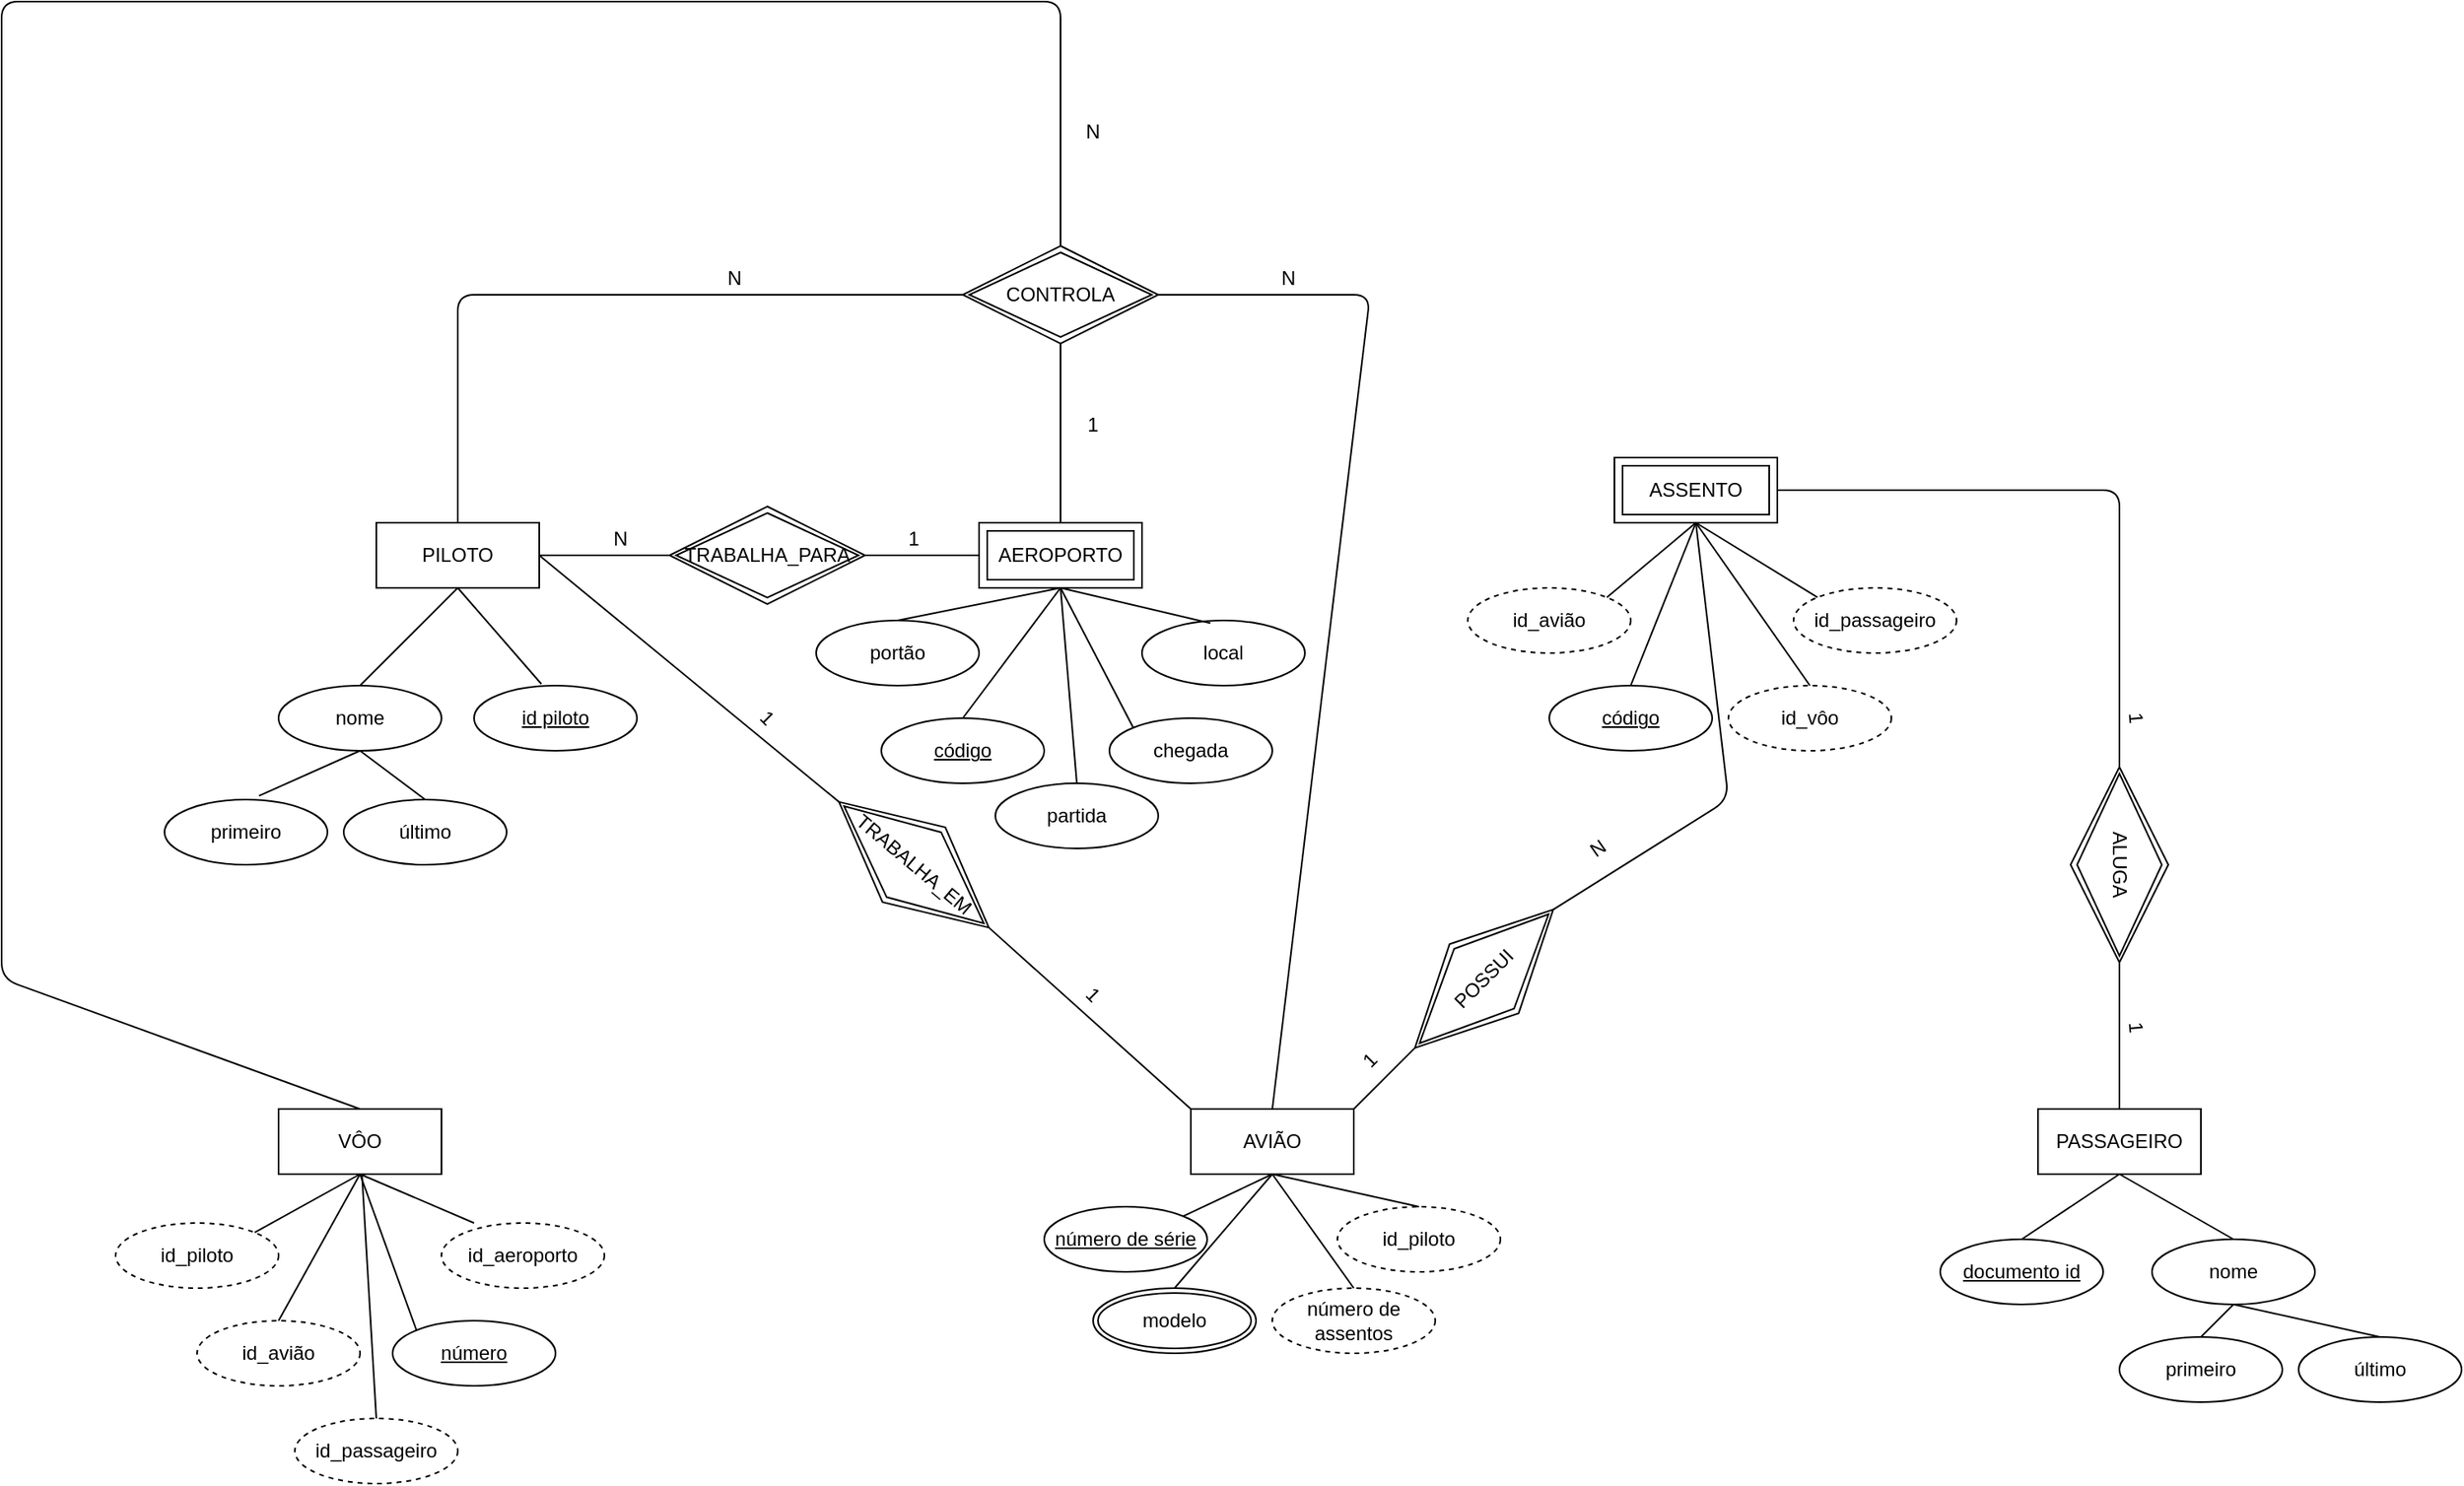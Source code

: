 <mxfile version="13.7.3" type="device"><diagram id="VXrz9GTYBQ880By6NlA6" name="Página-1"><mxGraphModel dx="2224" dy="2563" grid="1" gridSize="10" guides="1" tooltips="1" connect="1" arrows="1" fold="1" page="1" pageScale="1" pageWidth="1200" pageHeight="1920" math="0" shadow="0"><root><mxCell id="0"/><mxCell id="1" parent="0"/><mxCell id="HJxXHxfT89RtLJsmFYxL-1" value="PASSAGEIRO" style="whiteSpace=wrap;html=1;align=center;" vertex="1" parent="1"><mxGeometry x="290" y="40" width="100" height="40" as="geometry"/></mxCell><mxCell id="HJxXHxfT89RtLJsmFYxL-2" value="nome" style="ellipse;whiteSpace=wrap;html=1;align=center;" vertex="1" parent="1"><mxGeometry x="360" y="120" width="100" height="40" as="geometry"/></mxCell><mxCell id="HJxXHxfT89RtLJsmFYxL-3" value="documento id" style="ellipse;whiteSpace=wrap;html=1;align=center;fontStyle=4;" vertex="1" parent="1"><mxGeometry x="230" y="120" width="100" height="40" as="geometry"/></mxCell><mxCell id="HJxXHxfT89RtLJsmFYxL-4" value="" style="endArrow=none;html=1;exitX=0.5;exitY=0;exitDx=0;exitDy=0;entryX=0.5;entryY=1;entryDx=0;entryDy=0;" edge="1" parent="1" source="HJxXHxfT89RtLJsmFYxL-3" target="HJxXHxfT89RtLJsmFYxL-1"><mxGeometry width="50" height="50" relative="1" as="geometry"><mxPoint x="370" y="280" as="sourcePoint"/><mxPoint x="420" y="230" as="targetPoint"/></mxGeometry></mxCell><mxCell id="HJxXHxfT89RtLJsmFYxL-5" value="" style="endArrow=none;html=1;exitX=0.5;exitY=0;exitDx=0;exitDy=0;entryX=0.5;entryY=1;entryDx=0;entryDy=0;" edge="1" parent="1" source="HJxXHxfT89RtLJsmFYxL-2" target="HJxXHxfT89RtLJsmFYxL-1"><mxGeometry width="50" height="50" relative="1" as="geometry"><mxPoint x="370" y="280" as="sourcePoint"/><mxPoint x="420" y="230" as="targetPoint"/></mxGeometry></mxCell><mxCell id="HJxXHxfT89RtLJsmFYxL-6" value="primeiro" style="ellipse;whiteSpace=wrap;html=1;align=center;" vertex="1" parent="1"><mxGeometry x="340" y="180" width="100" height="40" as="geometry"/></mxCell><mxCell id="HJxXHxfT89RtLJsmFYxL-7" value="último" style="ellipse;whiteSpace=wrap;html=1;align=center;" vertex="1" parent="1"><mxGeometry x="450" y="180" width="100" height="40" as="geometry"/></mxCell><mxCell id="HJxXHxfT89RtLJsmFYxL-8" value="" style="endArrow=none;html=1;exitX=0.5;exitY=0;exitDx=0;exitDy=0;entryX=0.5;entryY=1;entryDx=0;entryDy=0;" edge="1" parent="1" source="HJxXHxfT89RtLJsmFYxL-6" target="HJxXHxfT89RtLJsmFYxL-2"><mxGeometry width="50" height="50" relative="1" as="geometry"><mxPoint x="370" y="280" as="sourcePoint"/><mxPoint x="420" y="230" as="targetPoint"/></mxGeometry></mxCell><mxCell id="HJxXHxfT89RtLJsmFYxL-9" value="" style="endArrow=none;html=1;exitX=0.5;exitY=0;exitDx=0;exitDy=0;entryX=0.5;entryY=1;entryDx=0;entryDy=0;" edge="1" parent="1" source="HJxXHxfT89RtLJsmFYxL-7" target="HJxXHxfT89RtLJsmFYxL-2"><mxGeometry width="50" height="50" relative="1" as="geometry"><mxPoint x="370" y="280" as="sourcePoint"/><mxPoint x="420" y="230" as="targetPoint"/></mxGeometry></mxCell><mxCell id="HJxXHxfT89RtLJsmFYxL-10" value="AVIÃO" style="whiteSpace=wrap;html=1;align=center;" vertex="1" parent="1"><mxGeometry x="-230" y="40" width="100" height="40" as="geometry"/></mxCell><mxCell id="HJxXHxfT89RtLJsmFYxL-11" value="número de série" style="ellipse;whiteSpace=wrap;html=1;align=center;fontStyle=4;" vertex="1" parent="1"><mxGeometry x="-320" y="100" width="100" height="40" as="geometry"/></mxCell><mxCell id="HJxXHxfT89RtLJsmFYxL-13" value="modelo" style="ellipse;shape=doubleEllipse;margin=3;whiteSpace=wrap;html=1;align=center;" vertex="1" parent="1"><mxGeometry x="-290" y="150" width="100" height="40" as="geometry"/></mxCell><mxCell id="HJxXHxfT89RtLJsmFYxL-14" value="id_piloto" style="ellipse;whiteSpace=wrap;html=1;align=center;dashed=1;" vertex="1" parent="1"><mxGeometry x="-140" y="100" width="100" height="40" as="geometry"/></mxCell><mxCell id="HJxXHxfT89RtLJsmFYxL-15" value="número de assentos" style="ellipse;whiteSpace=wrap;html=1;align=center;dashed=1;" vertex="1" parent="1"><mxGeometry x="-180" y="150" width="100" height="40" as="geometry"/></mxCell><mxCell id="HJxXHxfT89RtLJsmFYxL-16" value="" style="endArrow=none;html=1;exitX=1;exitY=0;exitDx=0;exitDy=0;entryX=0.5;entryY=1;entryDx=0;entryDy=0;" edge="1" parent="1" source="HJxXHxfT89RtLJsmFYxL-11" target="HJxXHxfT89RtLJsmFYxL-10"><mxGeometry width="50" height="50" relative="1" as="geometry"><mxPoint x="10" y="70" as="sourcePoint"/><mxPoint x="60" y="20" as="targetPoint"/></mxGeometry></mxCell><mxCell id="HJxXHxfT89RtLJsmFYxL-17" value="" style="endArrow=none;html=1;exitX=0.5;exitY=0;exitDx=0;exitDy=0;entryX=0.5;entryY=1;entryDx=0;entryDy=0;" edge="1" parent="1" source="HJxXHxfT89RtLJsmFYxL-13" target="HJxXHxfT89RtLJsmFYxL-10"><mxGeometry width="50" height="50" relative="1" as="geometry"><mxPoint x="10" y="70" as="sourcePoint"/><mxPoint x="60" y="20" as="targetPoint"/></mxGeometry></mxCell><mxCell id="HJxXHxfT89RtLJsmFYxL-18" value="" style="endArrow=none;html=1;exitX=0.5;exitY=0;exitDx=0;exitDy=0;entryX=0.5;entryY=1;entryDx=0;entryDy=0;" edge="1" parent="1" source="HJxXHxfT89RtLJsmFYxL-15" target="HJxXHxfT89RtLJsmFYxL-10"><mxGeometry width="50" height="50" relative="1" as="geometry"><mxPoint x="10" y="70" as="sourcePoint"/><mxPoint x="60" y="20" as="targetPoint"/></mxGeometry></mxCell><mxCell id="HJxXHxfT89RtLJsmFYxL-19" value="" style="endArrow=none;html=1;exitX=0.5;exitY=0;exitDx=0;exitDy=0;entryX=0.5;entryY=1;entryDx=0;entryDy=0;" edge="1" parent="1" source="HJxXHxfT89RtLJsmFYxL-14" target="HJxXHxfT89RtLJsmFYxL-10"><mxGeometry width="50" height="50" relative="1" as="geometry"><mxPoint x="10" y="70" as="sourcePoint"/><mxPoint x="60" y="20" as="targetPoint"/></mxGeometry></mxCell><mxCell id="HJxXHxfT89RtLJsmFYxL-20" value="ASSENTO" style="shape=ext;margin=3;double=1;whiteSpace=wrap;html=1;align=center;" vertex="1" parent="1"><mxGeometry x="30" y="-360" width="100" height="40" as="geometry"/></mxCell><mxCell id="HJxXHxfT89RtLJsmFYxL-21" value="id_avião" style="ellipse;whiteSpace=wrap;html=1;align=center;dashed=1;" vertex="1" parent="1"><mxGeometry x="-60" y="-280" width="100" height="40" as="geometry"/></mxCell><mxCell id="HJxXHxfT89RtLJsmFYxL-23" value="código" style="ellipse;whiteSpace=wrap;html=1;align=center;fontStyle=4;" vertex="1" parent="1"><mxGeometry x="-10" y="-220" width="100" height="40" as="geometry"/></mxCell><mxCell id="HJxXHxfT89RtLJsmFYxL-24" value="id_passageiro" style="ellipse;whiteSpace=wrap;html=1;align=center;dashed=1;" vertex="1" parent="1"><mxGeometry x="140" y="-280" width="100" height="40" as="geometry"/></mxCell><mxCell id="HJxXHxfT89RtLJsmFYxL-25" value="" style="endArrow=none;html=1;exitX=1;exitY=0;exitDx=0;exitDy=0;entryX=0.5;entryY=1;entryDx=0;entryDy=0;" edge="1" parent="1" source="HJxXHxfT89RtLJsmFYxL-21" target="HJxXHxfT89RtLJsmFYxL-20"><mxGeometry width="50" height="50" relative="1" as="geometry"><mxPoint x="150" y="-230" as="sourcePoint"/><mxPoint x="200" y="-280" as="targetPoint"/></mxGeometry></mxCell><mxCell id="HJxXHxfT89RtLJsmFYxL-26" value="" style="endArrow=none;html=1;exitX=0.5;exitY=0;exitDx=0;exitDy=0;entryX=0.5;entryY=1;entryDx=0;entryDy=0;" edge="1" parent="1" source="HJxXHxfT89RtLJsmFYxL-23" target="HJxXHxfT89RtLJsmFYxL-20"><mxGeometry width="50" height="50" relative="1" as="geometry"><mxPoint x="150" y="-230" as="sourcePoint"/><mxPoint x="200" y="-280" as="targetPoint"/></mxGeometry></mxCell><mxCell id="HJxXHxfT89RtLJsmFYxL-27" value="" style="endArrow=none;html=1;exitX=0;exitY=0;exitDx=0;exitDy=0;entryX=0.5;entryY=1;entryDx=0;entryDy=0;" edge="1" parent="1" source="HJxXHxfT89RtLJsmFYxL-24" target="HJxXHxfT89RtLJsmFYxL-20"><mxGeometry width="50" height="50" relative="1" as="geometry"><mxPoint x="150" y="-230" as="sourcePoint"/><mxPoint x="200" y="-280" as="targetPoint"/></mxGeometry></mxCell><mxCell id="HJxXHxfT89RtLJsmFYxL-28" value="PILOTO" style="whiteSpace=wrap;html=1;align=center;" vertex="1" parent="1"><mxGeometry x="-730" y="-320" width="100" height="40" as="geometry"/></mxCell><mxCell id="HJxXHxfT89RtLJsmFYxL-30" value="id piloto" style="ellipse;whiteSpace=wrap;html=1;align=center;fontStyle=4;" vertex="1" parent="1"><mxGeometry x="-670" y="-220" width="100" height="40" as="geometry"/></mxCell><mxCell id="HJxXHxfT89RtLJsmFYxL-31" value="nome" style="ellipse;whiteSpace=wrap;html=1;align=center;" vertex="1" parent="1"><mxGeometry x="-790" y="-220" width="100" height="40" as="geometry"/></mxCell><mxCell id="HJxXHxfT89RtLJsmFYxL-32" value="primeiro" style="ellipse;whiteSpace=wrap;html=1;align=center;" vertex="1" parent="1"><mxGeometry x="-860" y="-150" width="100" height="40" as="geometry"/></mxCell><mxCell id="HJxXHxfT89RtLJsmFYxL-33" value="último" style="ellipse;whiteSpace=wrap;html=1;align=center;" vertex="1" parent="1"><mxGeometry x="-750" y="-150" width="100" height="40" as="geometry"/></mxCell><mxCell id="HJxXHxfT89RtLJsmFYxL-34" value="" style="endArrow=none;html=1;exitX=0.5;exitY=0;exitDx=0;exitDy=0;entryX=0.5;entryY=1;entryDx=0;entryDy=0;" edge="1" parent="1" source="HJxXHxfT89RtLJsmFYxL-31" target="HJxXHxfT89RtLJsmFYxL-28"><mxGeometry width="50" height="50" relative="1" as="geometry"><mxPoint x="-590" y="-230" as="sourcePoint"/><mxPoint x="-540" y="-280" as="targetPoint"/></mxGeometry></mxCell><mxCell id="HJxXHxfT89RtLJsmFYxL-35" value="" style="endArrow=none;html=1;exitX=0.413;exitY=-0.025;exitDx=0;exitDy=0;exitPerimeter=0;entryX=0.5;entryY=1;entryDx=0;entryDy=0;" edge="1" parent="1" source="HJxXHxfT89RtLJsmFYxL-30" target="HJxXHxfT89RtLJsmFYxL-28"><mxGeometry width="50" height="50" relative="1" as="geometry"><mxPoint x="-590" y="-230" as="sourcePoint"/><mxPoint x="-540" y="-280" as="targetPoint"/></mxGeometry></mxCell><mxCell id="HJxXHxfT89RtLJsmFYxL-36" value="" style="endArrow=none;html=1;exitX=0.58;exitY=-0.058;exitDx=0;exitDy=0;exitPerimeter=0;entryX=0.5;entryY=1;entryDx=0;entryDy=0;" edge="1" parent="1" source="HJxXHxfT89RtLJsmFYxL-32" target="HJxXHxfT89RtLJsmFYxL-31"><mxGeometry width="50" height="50" relative="1" as="geometry"><mxPoint x="-590" y="-230" as="sourcePoint"/><mxPoint x="-540" y="-280" as="targetPoint"/></mxGeometry></mxCell><mxCell id="HJxXHxfT89RtLJsmFYxL-37" value="" style="endArrow=none;html=1;exitX=0.5;exitY=0;exitDx=0;exitDy=0;entryX=0.5;entryY=1;entryDx=0;entryDy=0;" edge="1" parent="1" source="HJxXHxfT89RtLJsmFYxL-33" target="HJxXHxfT89RtLJsmFYxL-31"><mxGeometry width="50" height="50" relative="1" as="geometry"><mxPoint x="-590" y="-230" as="sourcePoint"/><mxPoint x="-540" y="-280" as="targetPoint"/></mxGeometry></mxCell><mxCell id="HJxXHxfT89RtLJsmFYxL-38" value="código" style="ellipse;whiteSpace=wrap;html=1;align=center;fontStyle=4;" vertex="1" parent="1"><mxGeometry x="-420" y="-200" width="100" height="40" as="geometry"/></mxCell><mxCell id="HJxXHxfT89RtLJsmFYxL-39" value="portão" style="ellipse;whiteSpace=wrap;html=1;align=center;" vertex="1" parent="1"><mxGeometry x="-460" y="-260" width="100" height="40" as="geometry"/></mxCell><mxCell id="HJxXHxfT89RtLJsmFYxL-40" value="local" style="ellipse;whiteSpace=wrap;html=1;align=center;" vertex="1" parent="1"><mxGeometry x="-260" y="-260" width="100" height="40" as="geometry"/></mxCell><mxCell id="HJxXHxfT89RtLJsmFYxL-41" value="" style="endArrow=none;html=1;exitX=0.5;exitY=0;exitDx=0;exitDy=0;entryX=0.5;entryY=1;entryDx=0;entryDy=0;" edge="1" parent="1" source="HJxXHxfT89RtLJsmFYxL-39"><mxGeometry width="50" height="50" relative="1" as="geometry"><mxPoint x="-260" y="-230" as="sourcePoint"/><mxPoint x="-310" y="-280" as="targetPoint"/></mxGeometry></mxCell><mxCell id="HJxXHxfT89RtLJsmFYxL-42" value="" style="endArrow=none;html=1;exitX=0.5;exitY=0;exitDx=0;exitDy=0;entryX=0.5;entryY=1;entryDx=0;entryDy=0;" edge="1" parent="1" source="HJxXHxfT89RtLJsmFYxL-38"><mxGeometry width="50" height="50" relative="1" as="geometry"><mxPoint x="-260" y="-230" as="sourcePoint"/><mxPoint x="-310" y="-280" as="targetPoint"/></mxGeometry></mxCell><mxCell id="HJxXHxfT89RtLJsmFYxL-43" value="" style="endArrow=none;html=1;exitX=0.42;exitY=0.042;exitDx=0;exitDy=0;exitPerimeter=0;entryX=0.5;entryY=1;entryDx=0;entryDy=0;" edge="1" parent="1" source="HJxXHxfT89RtLJsmFYxL-40"><mxGeometry width="50" height="50" relative="1" as="geometry"><mxPoint x="-260" y="-230" as="sourcePoint"/><mxPoint x="-310" y="-280" as="targetPoint"/></mxGeometry></mxCell><mxCell id="HJxXHxfT89RtLJsmFYxL-44" value="VÔO" style="whiteSpace=wrap;html=1;align=center;" vertex="1" parent="1"><mxGeometry x="-790" y="40" width="100" height="40" as="geometry"/></mxCell><mxCell id="HJxXHxfT89RtLJsmFYxL-45" value="número" style="ellipse;whiteSpace=wrap;html=1;align=center;fontStyle=4;" vertex="1" parent="1"><mxGeometry x="-720" y="170" width="100" height="40" as="geometry"/></mxCell><mxCell id="HJxXHxfT89RtLJsmFYxL-46" value="id_piloto" style="ellipse;whiteSpace=wrap;html=1;align=center;dashed=1;" vertex="1" parent="1"><mxGeometry x="-890" y="110" width="100" height="40" as="geometry"/></mxCell><mxCell id="HJxXHxfT89RtLJsmFYxL-47" value="id_aeroporto" style="ellipse;whiteSpace=wrap;html=1;align=center;dashed=1;" vertex="1" parent="1"><mxGeometry x="-690" y="110" width="100" height="40" as="geometry"/></mxCell><mxCell id="HJxXHxfT89RtLJsmFYxL-48" value="id_avião" style="ellipse;whiteSpace=wrap;html=1;align=center;dashed=1;" vertex="1" parent="1"><mxGeometry x="-840" y="170" width="100" height="40" as="geometry"/></mxCell><mxCell id="HJxXHxfT89RtLJsmFYxL-49" value="" style="endArrow=none;html=1;exitX=1;exitY=0;exitDx=0;exitDy=0;entryX=0.5;entryY=1;entryDx=0;entryDy=0;" edge="1" parent="1" source="HJxXHxfT89RtLJsmFYxL-46" target="HJxXHxfT89RtLJsmFYxL-44"><mxGeometry width="50" height="50" relative="1" as="geometry"><mxPoint x="-670" y="70" as="sourcePoint"/><mxPoint x="-620" y="20" as="targetPoint"/></mxGeometry></mxCell><mxCell id="HJxXHxfT89RtLJsmFYxL-50" value="" style="endArrow=none;html=1;exitX=0.2;exitY=0;exitDx=0;exitDy=0;exitPerimeter=0;entryX=0.5;entryY=1;entryDx=0;entryDy=0;" edge="1" parent="1" source="HJxXHxfT89RtLJsmFYxL-47" target="HJxXHxfT89RtLJsmFYxL-44"><mxGeometry width="50" height="50" relative="1" as="geometry"><mxPoint x="-670" y="70" as="sourcePoint"/><mxPoint x="-620" y="20" as="targetPoint"/></mxGeometry></mxCell><mxCell id="HJxXHxfT89RtLJsmFYxL-51" value="" style="endArrow=none;html=1;exitX=0.5;exitY=0;exitDx=0;exitDy=0;entryX=0.5;entryY=1;entryDx=0;entryDy=0;" edge="1" parent="1" source="HJxXHxfT89RtLJsmFYxL-48" target="HJxXHxfT89RtLJsmFYxL-44"><mxGeometry width="50" height="50" relative="1" as="geometry"><mxPoint x="-670" y="70" as="sourcePoint"/><mxPoint x="-620" y="20" as="targetPoint"/></mxGeometry></mxCell><mxCell id="HJxXHxfT89RtLJsmFYxL-52" value="" style="endArrow=none;html=1;exitX=0;exitY=0;exitDx=0;exitDy=0;entryX=0.5;entryY=1;entryDx=0;entryDy=0;" edge="1" parent="1" source="HJxXHxfT89RtLJsmFYxL-45" target="HJxXHxfT89RtLJsmFYxL-44"><mxGeometry width="50" height="50" relative="1" as="geometry"><mxPoint x="-670" y="70" as="sourcePoint"/><mxPoint x="-620" y="20" as="targetPoint"/></mxGeometry></mxCell><mxCell id="HJxXHxfT89RtLJsmFYxL-53" value="POSSUI" style="shape=rhombus;double=1;perimeter=rhombusPerimeter;whiteSpace=wrap;html=1;align=center;rotation=-45;" vertex="1" parent="1"><mxGeometry x="-110" y="-70" width="120" height="60" as="geometry"/></mxCell><mxCell id="HJxXHxfT89RtLJsmFYxL-54" value="id_passageiro" style="ellipse;whiteSpace=wrap;html=1;align=center;dashed=1;" vertex="1" parent="1"><mxGeometry x="-780" y="230" width="100" height="40" as="geometry"/></mxCell><mxCell id="HJxXHxfT89RtLJsmFYxL-55" value="" style="endArrow=none;html=1;exitX=0.5;exitY=0;exitDx=0;exitDy=0;" edge="1" parent="1" source="HJxXHxfT89RtLJsmFYxL-54" target="HJxXHxfT89RtLJsmFYxL-44"><mxGeometry width="50" height="50" relative="1" as="geometry"><mxPoint x="-550" y="230" as="sourcePoint"/><mxPoint x="-500" y="180" as="targetPoint"/></mxGeometry></mxCell><mxCell id="HJxXHxfT89RtLJsmFYxL-56" value="id_vôo" style="ellipse;whiteSpace=wrap;html=1;align=center;dashed=1;" vertex="1" parent="1"><mxGeometry x="100" y="-220" width="100" height="40" as="geometry"/></mxCell><mxCell id="HJxXHxfT89RtLJsmFYxL-57" value="" style="endArrow=none;html=1;exitX=0.5;exitY=0;exitDx=0;exitDy=0;entryX=0.5;entryY=1;entryDx=0;entryDy=0;" edge="1" parent="1" source="HJxXHxfT89RtLJsmFYxL-56" target="HJxXHxfT89RtLJsmFYxL-20"><mxGeometry width="50" height="50" relative="1" as="geometry"><mxPoint x="350" y="-170" as="sourcePoint"/><mxPoint x="400" y="-220" as="targetPoint"/></mxGeometry></mxCell><mxCell id="HJxXHxfT89RtLJsmFYxL-58" value="" style="endArrow=none;html=1;exitX=1;exitY=0;exitDx=0;exitDy=0;entryX=0;entryY=0.5;entryDx=0;entryDy=0;" edge="1" parent="1" source="HJxXHxfT89RtLJsmFYxL-10" target="HJxXHxfT89RtLJsmFYxL-53"><mxGeometry width="50" height="50" relative="1" as="geometry"><mxPoint x="180" y="-30" as="sourcePoint"/><mxPoint x="230" y="-80" as="targetPoint"/></mxGeometry></mxCell><mxCell id="HJxXHxfT89RtLJsmFYxL-59" value="" style="endArrow=none;html=1;exitX=1;exitY=0.5;exitDx=0;exitDy=0;entryX=0.5;entryY=1;entryDx=0;entryDy=0;" edge="1" parent="1" source="HJxXHxfT89RtLJsmFYxL-53" target="HJxXHxfT89RtLJsmFYxL-20"><mxGeometry width="50" height="50" relative="1" as="geometry"><mxPoint x="180" y="-30" as="sourcePoint"/><mxPoint x="90" y="-170" as="targetPoint"/><Array as="points"><mxPoint x="100" y="-150"/></Array></mxGeometry></mxCell><mxCell id="HJxXHxfT89RtLJsmFYxL-60" value="ALUGA" style="shape=rhombus;double=1;perimeter=rhombusPerimeter;whiteSpace=wrap;html=1;align=center;rotation=90;" vertex="1" parent="1"><mxGeometry x="280" y="-140" width="120" height="60" as="geometry"/></mxCell><mxCell id="HJxXHxfT89RtLJsmFYxL-61" value="" style="endArrow=none;html=1;exitX=1;exitY=0.5;exitDx=0;exitDy=0;entryX=0.5;entryY=0;entryDx=0;entryDy=0;" edge="1" parent="1" source="HJxXHxfT89RtLJsmFYxL-60" target="HJxXHxfT89RtLJsmFYxL-1"><mxGeometry width="50" height="50" relative="1" as="geometry"><mxPoint x="200" y="-30" as="sourcePoint"/><mxPoint x="250" y="-80" as="targetPoint"/></mxGeometry></mxCell><mxCell id="HJxXHxfT89RtLJsmFYxL-62" value="" style="endArrow=none;html=1;exitX=0;exitY=0.5;exitDx=0;exitDy=0;entryX=1;entryY=0.5;entryDx=0;entryDy=0;" edge="1" parent="1" source="HJxXHxfT89RtLJsmFYxL-60" target="HJxXHxfT89RtLJsmFYxL-20"><mxGeometry width="50" height="50" relative="1" as="geometry"><mxPoint x="200" y="-30" as="sourcePoint"/><mxPoint x="250" y="-80" as="targetPoint"/><Array as="points"><mxPoint x="340" y="-340"/></Array></mxGeometry></mxCell><mxCell id="HJxXHxfT89RtLJsmFYxL-63" value="TRABALHA_EM" style="shape=rhombus;double=1;perimeter=rhombusPerimeter;whiteSpace=wrap;html=1;align=center;rotation=40;" vertex="1" parent="1"><mxGeometry x="-460" y="-140" width="120" height="60" as="geometry"/></mxCell><mxCell id="HJxXHxfT89RtLJsmFYxL-64" value="" style="endArrow=none;html=1;exitX=1;exitY=0.5;exitDx=0;exitDy=0;entryX=0;entryY=0.5;entryDx=0;entryDy=0;" edge="1" parent="1" source="HJxXHxfT89RtLJsmFYxL-28" target="HJxXHxfT89RtLJsmFYxL-63"><mxGeometry width="50" height="50" relative="1" as="geometry"><mxPoint x="-390" y="-30" as="sourcePoint"/><mxPoint x="-340" y="-80" as="targetPoint"/></mxGeometry></mxCell><mxCell id="HJxXHxfT89RtLJsmFYxL-65" value="" style="endArrow=none;html=1;exitX=0;exitY=0;exitDx=0;exitDy=0;entryX=1;entryY=0.5;entryDx=0;entryDy=0;" edge="1" parent="1" source="HJxXHxfT89RtLJsmFYxL-10" target="HJxXHxfT89RtLJsmFYxL-63"><mxGeometry width="50" height="50" relative="1" as="geometry"><mxPoint x="-390" y="-30" as="sourcePoint"/><mxPoint x="-340" y="-80" as="targetPoint"/></mxGeometry></mxCell><mxCell id="HJxXHxfT89RtLJsmFYxL-66" value="TRABALHA_PARA" style="shape=rhombus;double=1;perimeter=rhombusPerimeter;whiteSpace=wrap;html=1;align=center;" vertex="1" parent="1"><mxGeometry x="-550" y="-330" width="120" height="60" as="geometry"/></mxCell><mxCell id="HJxXHxfT89RtLJsmFYxL-67" value="" style="endArrow=none;html=1;exitX=1;exitY=0.5;exitDx=0;exitDy=0;entryX=0;entryY=0.5;entryDx=0;entryDy=0;" edge="1" parent="1" source="HJxXHxfT89RtLJsmFYxL-28" target="HJxXHxfT89RtLJsmFYxL-66"><mxGeometry width="50" height="50" relative="1" as="geometry"><mxPoint x="-370" y="-170" as="sourcePoint"/><mxPoint x="-320" y="-220" as="targetPoint"/></mxGeometry></mxCell><mxCell id="HJxXHxfT89RtLJsmFYxL-68" value="" style="endArrow=none;html=1;exitX=1;exitY=0.5;exitDx=0;exitDy=0;entryX=0;entryY=0.5;entryDx=0;entryDy=0;" edge="1" parent="1" source="HJxXHxfT89RtLJsmFYxL-66"><mxGeometry width="50" height="50" relative="1" as="geometry"><mxPoint x="-370" y="-170" as="sourcePoint"/><mxPoint x="-360" y="-300" as="targetPoint"/></mxGeometry></mxCell><mxCell id="HJxXHxfT89RtLJsmFYxL-69" value="CONTROLA" style="shape=rhombus;double=1;perimeter=rhombusPerimeter;whiteSpace=wrap;html=1;align=center;rotation=0;" vertex="1" parent="1"><mxGeometry x="-370" y="-490" width="120" height="60" as="geometry"/></mxCell><mxCell id="HJxXHxfT89RtLJsmFYxL-73" value="" style="endArrow=none;html=1;exitX=0.5;exitY=0;exitDx=0;exitDy=0;entryX=0.5;entryY=1;entryDx=0;entryDy=0;" edge="1" parent="1" target="HJxXHxfT89RtLJsmFYxL-69"><mxGeometry width="50" height="50" relative="1" as="geometry"><mxPoint x="-310" y="-320" as="sourcePoint"/><mxPoint x="-320" y="-350" as="targetPoint"/></mxGeometry></mxCell><mxCell id="HJxXHxfT89RtLJsmFYxL-74" value="" style="endArrow=none;html=1;exitX=0.5;exitY=0;exitDx=0;exitDy=0;entryX=0;entryY=0.5;entryDx=0;entryDy=0;" edge="1" parent="1" source="HJxXHxfT89RtLJsmFYxL-28" target="HJxXHxfT89RtLJsmFYxL-69"><mxGeometry width="50" height="50" relative="1" as="geometry"><mxPoint x="-370" y="-300" as="sourcePoint"/><mxPoint x="-680" y="-480" as="targetPoint"/><Array as="points"><mxPoint x="-680" y="-460"/></Array></mxGeometry></mxCell><mxCell id="HJxXHxfT89RtLJsmFYxL-75" value="" style="endArrow=none;html=1;exitX=0.5;exitY=0;exitDx=0;exitDy=0;entryX=1;entryY=0.5;entryDx=0;entryDy=0;" edge="1" parent="1" source="HJxXHxfT89RtLJsmFYxL-10" target="HJxXHxfT89RtLJsmFYxL-69"><mxGeometry width="50" height="50" relative="1" as="geometry"><mxPoint x="-370" y="-170" as="sourcePoint"/><mxPoint x="-130" y="-460" as="targetPoint"/><Array as="points"><mxPoint x="-150" y="-210"/><mxPoint x="-120" y="-460"/></Array></mxGeometry></mxCell><mxCell id="HJxXHxfT89RtLJsmFYxL-76" value="" style="endArrow=none;html=1;exitX=0.5;exitY=0;exitDx=0;exitDy=0;entryX=0.5;entryY=0;entryDx=0;entryDy=0;" edge="1" parent="1" source="HJxXHxfT89RtLJsmFYxL-44" target="HJxXHxfT89RtLJsmFYxL-69"><mxGeometry width="50" height="50" relative="1" as="geometry"><mxPoint x="-520" y="-170" as="sourcePoint"/><mxPoint x="-470" y="-220" as="targetPoint"/><Array as="points"><mxPoint x="-960" y="-40"/><mxPoint x="-960" y="-160"/><mxPoint x="-960" y="-290"/><mxPoint x="-960" y="-640"/><mxPoint x="-310" y="-640"/></Array></mxGeometry></mxCell><mxCell id="HJxXHxfT89RtLJsmFYxL-77" value="1" style="text;html=1;strokeColor=none;fillColor=none;align=center;verticalAlign=middle;whiteSpace=wrap;rounded=0;rotation=-45;" vertex="1" parent="1"><mxGeometry x="-140" width="40" height="20" as="geometry"/></mxCell><mxCell id="HJxXHxfT89RtLJsmFYxL-82" value="N" style="text;html=1;strokeColor=none;fillColor=none;align=center;verticalAlign=middle;whiteSpace=wrap;rounded=0;rotation=-35;" vertex="1" parent="1"><mxGeometry y="-130" width="40" height="20" as="geometry"/></mxCell><mxCell id="HJxXHxfT89RtLJsmFYxL-83" value="1" style="text;html=1;strokeColor=none;fillColor=none;align=center;verticalAlign=middle;whiteSpace=wrap;rounded=0;rotation=85;" vertex="1" parent="1"><mxGeometry x="330" y="-20" width="40" height="20" as="geometry"/></mxCell><mxCell id="HJxXHxfT89RtLJsmFYxL-86" value="1" style="text;html=1;strokeColor=none;fillColor=none;align=center;verticalAlign=middle;whiteSpace=wrap;rounded=0;rotation=85;" vertex="1" parent="1"><mxGeometry x="330" y="-210" width="40" height="20" as="geometry"/></mxCell><mxCell id="HJxXHxfT89RtLJsmFYxL-87" value="1" style="text;html=1;strokeColor=none;fillColor=none;align=center;verticalAlign=middle;whiteSpace=wrap;rounded=0;rotation=45;" vertex="1" parent="1"><mxGeometry x="-510" y="-210" width="40" height="20" as="geometry"/></mxCell><mxCell id="HJxXHxfT89RtLJsmFYxL-88" value="1" style="text;html=1;strokeColor=none;fillColor=none;align=center;verticalAlign=middle;whiteSpace=wrap;rounded=0;rotation=45;" vertex="1" parent="1"><mxGeometry x="-310" y="-40" width="40" height="20" as="geometry"/></mxCell><mxCell id="HJxXHxfT89RtLJsmFYxL-92" value="1" style="text;html=1;strokeColor=none;fillColor=none;align=center;verticalAlign=middle;whiteSpace=wrap;rounded=0;" vertex="1" parent="1"><mxGeometry x="-420" y="-320" width="40" height="20" as="geometry"/></mxCell><mxCell id="HJxXHxfT89RtLJsmFYxL-93" value="N" style="text;html=1;strokeColor=none;fillColor=none;align=center;verticalAlign=middle;whiteSpace=wrap;rounded=0;" vertex="1" parent="1"><mxGeometry x="-600" y="-320" width="40" height="20" as="geometry"/></mxCell><mxCell id="HJxXHxfT89RtLJsmFYxL-94" value="1" style="text;html=1;strokeColor=none;fillColor=none;align=center;verticalAlign=middle;whiteSpace=wrap;rounded=0;rotation=0;" vertex="1" parent="1"><mxGeometry x="-310" y="-390" width="40" height="20" as="geometry"/></mxCell><mxCell id="HJxXHxfT89RtLJsmFYxL-95" value="N" style="text;html=1;strokeColor=none;fillColor=none;align=center;verticalAlign=middle;whiteSpace=wrap;rounded=0;" vertex="1" parent="1"><mxGeometry x="-530" y="-480" width="40" height="20" as="geometry"/></mxCell><mxCell id="HJxXHxfT89RtLJsmFYxL-96" value="N" style="text;html=1;strokeColor=none;fillColor=none;align=center;verticalAlign=middle;whiteSpace=wrap;rounded=0;" vertex="1" parent="1"><mxGeometry x="-190" y="-480" width="40" height="20" as="geometry"/></mxCell><mxCell id="HJxXHxfT89RtLJsmFYxL-97" value="N" style="text;html=1;strokeColor=none;fillColor=none;align=center;verticalAlign=middle;whiteSpace=wrap;rounded=0;" vertex="1" parent="1"><mxGeometry x="-310" y="-570" width="40" height="20" as="geometry"/></mxCell><mxCell id="HJxXHxfT89RtLJsmFYxL-99" value="AEROPORTO" style="shape=ext;margin=3;double=1;whiteSpace=wrap;html=1;align=center;strokeColor=#000000;gradientColor=none;" vertex="1" parent="1"><mxGeometry x="-360" y="-320" width="100" height="40" as="geometry"/></mxCell><mxCell id="HJxXHxfT89RtLJsmFYxL-100" value="partida" style="ellipse;whiteSpace=wrap;html=1;align=center;strokeColor=#000000;gradientColor=none;" vertex="1" parent="1"><mxGeometry x="-350" y="-160" width="100" height="40" as="geometry"/></mxCell><mxCell id="HJxXHxfT89RtLJsmFYxL-101" value="chegada" style="ellipse;whiteSpace=wrap;html=1;align=center;strokeColor=#000000;gradientColor=none;" vertex="1" parent="1"><mxGeometry x="-280" y="-200" width="100" height="40" as="geometry"/></mxCell><mxCell id="HJxXHxfT89RtLJsmFYxL-102" value="" style="endArrow=none;html=1;exitX=0.5;exitY=0;exitDx=0;exitDy=0;entryX=0.5;entryY=1;entryDx=0;entryDy=0;" edge="1" parent="1" source="HJxXHxfT89RtLJsmFYxL-100" target="HJxXHxfT89RtLJsmFYxL-99"><mxGeometry width="50" height="50" relative="1" as="geometry"><mxPoint x="-270" y="-250" as="sourcePoint"/><mxPoint x="-220" y="-300" as="targetPoint"/></mxGeometry></mxCell><mxCell id="HJxXHxfT89RtLJsmFYxL-103" value="" style="endArrow=none;html=1;exitX=0;exitY=0;exitDx=0;exitDy=0;entryX=0.5;entryY=1;entryDx=0;entryDy=0;" edge="1" parent="1" source="HJxXHxfT89RtLJsmFYxL-101" target="HJxXHxfT89RtLJsmFYxL-99"><mxGeometry width="50" height="50" relative="1" as="geometry"><mxPoint x="-270" y="-250" as="sourcePoint"/><mxPoint x="-220" y="-300" as="targetPoint"/></mxGeometry></mxCell></root></mxGraphModel></diagram></mxfile>